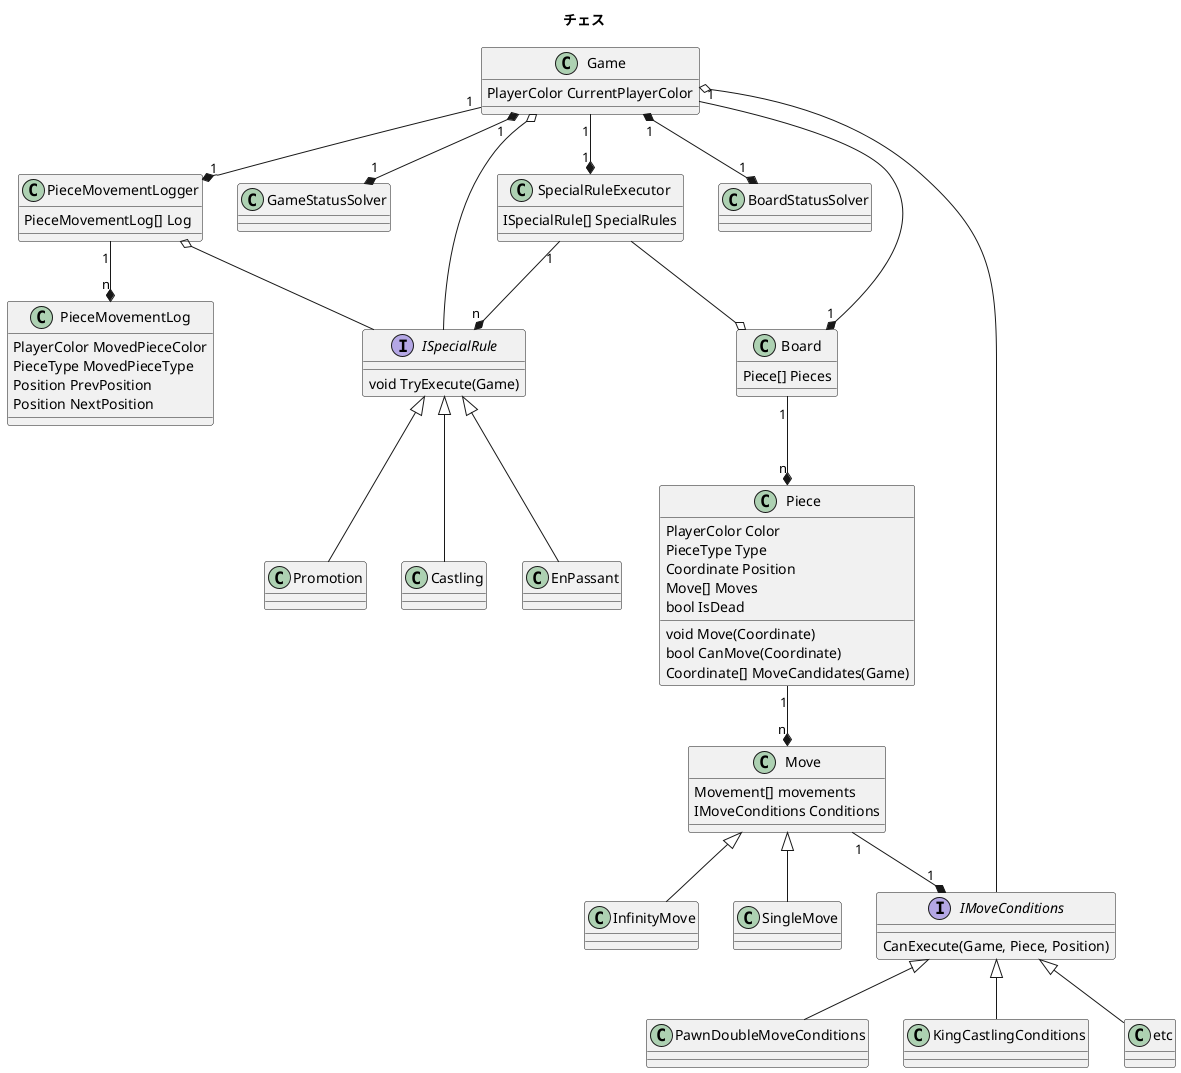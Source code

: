@startuml
title チェス


class Game
{
    PlayerColor CurrentPlayerColor
}

class GameStatusSolver
{
}

Game "1" *--* "1" GameStatusSolver
Game "1" --* "1" SpecialRuleExecutor
Game "1" --* "1" PieceMovementLogger
Game "1" --* "1" Board
Game "1" *--* "1" BoardStatusSolver


class BoardStatusSolver
{
}

class Board
{
    Piece[] Pieces
}

Board "1" --* "n" Piece

class Piece
{
PlayerColor Color
PieceType Type
Coordinate Position
Move[] Moves
bool IsDead
    
    void Move(Coordinate)
    bool CanMove(Coordinate)
    Coordinate[] MoveCandidates(Game)
}

class Move
{
    Movement[] movements
    IMoveConditions Conditions
}

class SingleMove
class InfinityMove

Piece "1" --* "n" Move
Move <|-- SingleMove
Move <|-- InfinityMove

interface IMoveConditions
{
    CanExecute(Game, Piece, Position)
}

class PawnDoubleMoveConditions
class KingCastlingConditions
class etc

Move "1" --* "1" IMoveConditions
Game o-- IMoveConditions
IMoveConditions <|-- PawnDoubleMoveConditions
IMoveConditions <|-- KingCastlingConditions
IMoveConditions <|-- etc

interface ISpecialRule
{
    void TryExecute(Game)
}

class Castling
class EnPassant
class Promotion

ISpecialRule <|-- Castling
ISpecialRule <|-- EnPassant
ISpecialRule <|-- Promotion

ISpecialRule -u-o Game

class SpecialRuleExecutor
{
    ISpecialRule[] SpecialRules
}

SpecialRuleExecutor "1" --* "n" ISpecialRule
SpecialRuleExecutor --o Board

class PieceMovementLog
{
    PlayerColor MovedPieceColor
    PieceType MovedPieceType
    Position PrevPosition
    Position NextPosition
}

class PieceMovementLogger
{
    PieceMovementLog[] Log
}

PieceMovementLog "n" *-u- "1" PieceMovementLogger
PieceMovementLogger o-- ISpecialRule

@enduml
